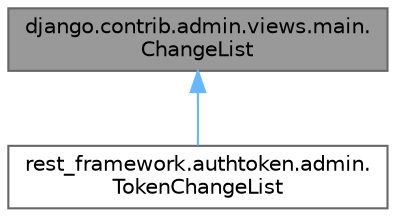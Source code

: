digraph "django.contrib.admin.views.main.ChangeList"
{
 // LATEX_PDF_SIZE
  bgcolor="transparent";
  edge [fontname=Helvetica,fontsize=10,labelfontname=Helvetica,labelfontsize=10];
  node [fontname=Helvetica,fontsize=10,shape=box,height=0.2,width=0.4];
  Node1 [id="Node000001",label="django.contrib.admin.views.main.\lChangeList",height=0.2,width=0.4,color="gray40", fillcolor="grey60", style="filled", fontcolor="black",tooltip=" "];
  Node1 -> Node2 [id="edge2_Node000001_Node000002",dir="back",color="steelblue1",style="solid",tooltip=" "];
  Node2 [id="Node000002",label="rest_framework.authtoken.admin.\lTokenChangeList",height=0.2,width=0.4,color="gray40", fillcolor="white", style="filled",URL="$classrest__framework_1_1authtoken_1_1admin_1_1TokenChangeList.html",tooltip=" "];
}
